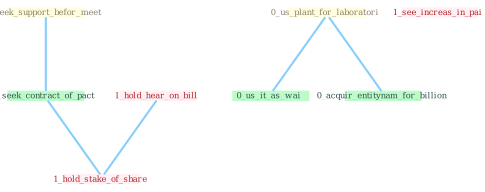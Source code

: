 Graph G{ 
    node
    [shape=polygon,style=filled,width=.5,height=.06,color="#BDFCC9",fixedsize=true,fontsize=4,
    fontcolor="#2f4f4f"];
    {node
    [color="#ffffe0", fontcolor="#8b7d6b"] "0_seek_support_befor_meet " "0_us_plant_for_laboratori "}
{node [color="#fff0f5", fontcolor="#b22222"] "1_see_increas_in_pai " "1_hold_hear_on_bill " "1_hold_stake_of_share "}
edge [color="#B0E2FF"];

	"0_seek_support_befor_meet " -- "0_seek_contract_of_pact " [w="1", color="#87cefa" ];
	"0_us_plant_for_laboratori " -- "0_us_it_as_wai " [w="1", color="#87cefa" ];
	"0_us_plant_for_laboratori " -- "0_acquir_entitynam_for_billion " [w="1", color="#87cefa" ];
	"0_seek_contract_of_pact " -- "1_hold_stake_of_share " [w="1", color="#87cefa" ];
	"1_hold_hear_on_bill " -- "1_hold_stake_of_share " [w="1", color="#87cefa" ];
}